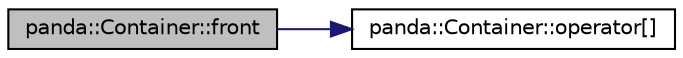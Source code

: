 digraph "panda::Container::front"
{
 // INTERACTIVE_SVG=YES
  edge [fontname="Helvetica",fontsize="10",labelfontname="Helvetica",labelfontsize="10"];
  node [fontname="Helvetica",fontsize="10",shape=record];
  rankdir="LR";
  Node1 [label="panda::Container::front",height=0.2,width=0.4,color="black", fillcolor="grey75", style="filled" fontcolor="black"];
  Node1 -> Node2 [color="midnightblue",fontsize="10",style="solid"];
  Node2 [label="panda::Container::operator[]",height=0.2,width=0.4,color="black", fillcolor="white", style="filled",URL="$classpanda_1_1Container.html#a249fc903c76cb3bbe91983d6d99c474f",tooltip="Element accessor with no range check. "];
}
